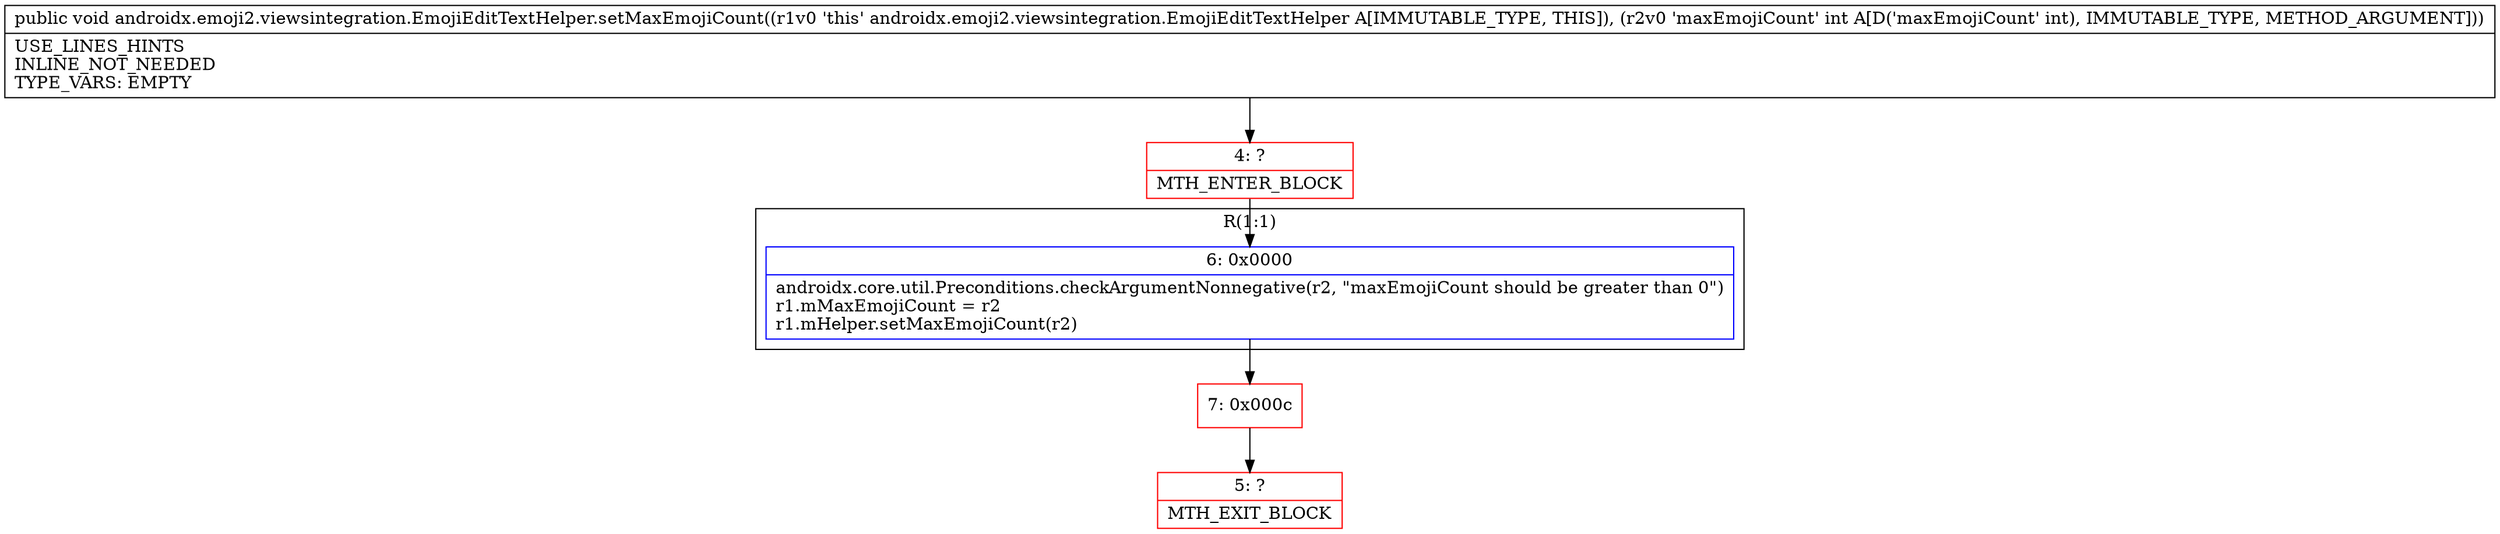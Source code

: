 digraph "CFG forandroidx.emoji2.viewsintegration.EmojiEditTextHelper.setMaxEmojiCount(I)V" {
subgraph cluster_Region_1004073870 {
label = "R(1:1)";
node [shape=record,color=blue];
Node_6 [shape=record,label="{6\:\ 0x0000|androidx.core.util.Preconditions.checkArgumentNonnegative(r2, \"maxEmojiCount should be greater than 0\")\lr1.mMaxEmojiCount = r2\lr1.mHelper.setMaxEmojiCount(r2)\l}"];
}
Node_4 [shape=record,color=red,label="{4\:\ ?|MTH_ENTER_BLOCK\l}"];
Node_7 [shape=record,color=red,label="{7\:\ 0x000c}"];
Node_5 [shape=record,color=red,label="{5\:\ ?|MTH_EXIT_BLOCK\l}"];
MethodNode[shape=record,label="{public void androidx.emoji2.viewsintegration.EmojiEditTextHelper.setMaxEmojiCount((r1v0 'this' androidx.emoji2.viewsintegration.EmojiEditTextHelper A[IMMUTABLE_TYPE, THIS]), (r2v0 'maxEmojiCount' int A[D('maxEmojiCount' int), IMMUTABLE_TYPE, METHOD_ARGUMENT]))  | USE_LINES_HINTS\lINLINE_NOT_NEEDED\lTYPE_VARS: EMPTY\l}"];
MethodNode -> Node_4;Node_6 -> Node_7;
Node_4 -> Node_6;
Node_7 -> Node_5;
}

